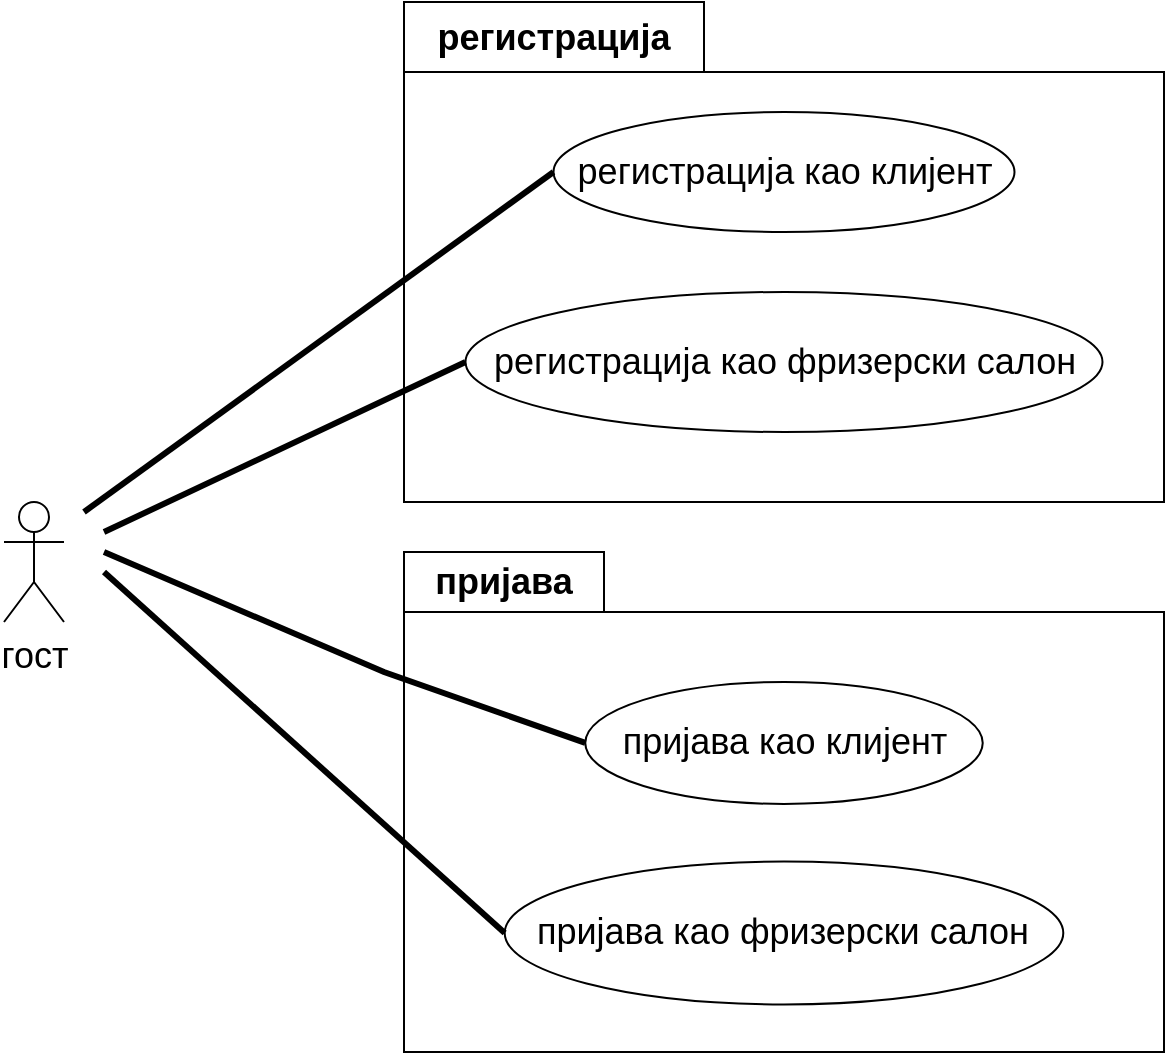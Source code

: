 <mxfile version="28.2.5">
  <diagram name="Page-1" id="Z6euC-GC6ZMElodOfMUQ">
    <mxGraphModel dx="1042" dy="626" grid="1" gridSize="10" guides="1" tooltips="1" connect="1" arrows="1" fold="1" page="1" pageScale="1" pageWidth="1100" pageHeight="850" math="0" shadow="0">
      <root>
        <mxCell id="0" />
        <mxCell id="1" parent="0" />
        <mxCell id="oVr7HtLfK873z-QmrlRd-5" value="&lt;font style=&quot;font-size: 18px;&quot;&gt;гост&lt;/font&gt;" style="shape=umlActor;verticalLabelPosition=bottom;verticalAlign=top;html=1;" parent="1" vertex="1">
          <mxGeometry x="260" y="365" width="30" height="60" as="geometry" />
        </mxCell>
        <mxCell id="oVr7HtLfK873z-QmrlRd-17" value="&lt;font style=&quot;font-size: 18px;&quot;&gt;пријава&lt;/font&gt;" style="shape=folder;fontStyle=1;tabWidth=100;tabHeight=30;tabPosition=left;html=1;boundedLbl=1;labelInHeader=1;container=1;collapsible=0;whiteSpace=wrap;" parent="1" vertex="1">
          <mxGeometry x="460" y="390" width="380" height="250" as="geometry" />
        </mxCell>
        <mxCell id="oVr7HtLfK873z-QmrlRd-18" value="" style="html=1;strokeColor=none;resizeWidth=1;resizeHeight=1;fillColor=none;part=1;connectable=0;allowArrows=0;deletable=0;whiteSpace=wrap;" parent="oVr7HtLfK873z-QmrlRd-17" vertex="1">
          <mxGeometry width="380" height="175" relative="1" as="geometry">
            <mxPoint y="30" as="offset" />
          </mxGeometry>
        </mxCell>
        <mxCell id="oVr7HtLfK873z-QmrlRd-15" value="&lt;font style=&quot;font-size: 18px;&quot;&gt;пријава као клијент&lt;/font&gt;" style="ellipse;whiteSpace=wrap;html=1;" parent="oVr7HtLfK873z-QmrlRd-17" vertex="1">
          <mxGeometry x="90.635" y="65" width="198.73" height="60.95" as="geometry" />
        </mxCell>
        <mxCell id="oVr7HtLfK873z-QmrlRd-16" value="&lt;font style=&quot;font-size: 18px;&quot;&gt;пријава као фризерски салон&lt;/font&gt;" style="ellipse;whiteSpace=wrap;html=1;" parent="oVr7HtLfK873z-QmrlRd-17" vertex="1">
          <mxGeometry x="50.355" y="154.76" width="279.29" height="71.43" as="geometry" />
        </mxCell>
        <mxCell id="oVr7HtLfK873z-QmrlRd-19" value="&lt;font style=&quot;font-size: 18px;&quot;&gt;регистрација&lt;/font&gt;" style="shape=folder;fontStyle=1;tabWidth=150;tabHeight=35;tabPosition=left;html=1;boundedLbl=1;labelInHeader=1;container=1;collapsible=0;whiteSpace=wrap;" parent="1" vertex="1">
          <mxGeometry x="460" y="115" width="380" height="250" as="geometry" />
        </mxCell>
        <mxCell id="oVr7HtLfK873z-QmrlRd-20" value="" style="html=1;strokeColor=none;resizeWidth=1;resizeHeight=1;fillColor=none;part=1;connectable=0;allowArrows=0;deletable=0;whiteSpace=wrap;" parent="oVr7HtLfK873z-QmrlRd-19" vertex="1">
          <mxGeometry width="370" height="224.138" relative="1" as="geometry">
            <mxPoint y="30" as="offset" />
          </mxGeometry>
        </mxCell>
        <mxCell id="oVr7HtLfK873z-QmrlRd-12" value="&lt;font style=&quot;font-size: 18px;&quot;&gt;регистрација као клијент&lt;/font&gt;" style="ellipse;whiteSpace=wrap;html=1;" parent="oVr7HtLfK873z-QmrlRd-19" vertex="1">
          <mxGeometry x="74.75" y="55" width="230.5" height="60" as="geometry" />
        </mxCell>
        <mxCell id="oVr7HtLfK873z-QmrlRd-13" value="&lt;font style=&quot;font-size: 18px;&quot;&gt;регистрација као фризерски салон&lt;/font&gt;" style="ellipse;whiteSpace=wrap;html=1;" parent="oVr7HtLfK873z-QmrlRd-19" vertex="1">
          <mxGeometry x="30.75" y="145" width="318.5" height="70" as="geometry" />
        </mxCell>
        <mxCell id="oVr7HtLfK873z-QmrlRd-21" value="" style="endArrow=none;startArrow=none;endFill=0;startFill=0;endSize=8;html=1;verticalAlign=bottom;labelBackgroundColor=none;strokeWidth=3;rounded=0;entryX=0;entryY=0.5;entryDx=0;entryDy=0;" parent="1" target="oVr7HtLfK873z-QmrlRd-12" edge="1">
          <mxGeometry width="160" relative="1" as="geometry">
            <mxPoint x="300" y="370" as="sourcePoint" />
            <mxPoint x="380" y="285" as="targetPoint" />
          </mxGeometry>
        </mxCell>
        <mxCell id="oVr7HtLfK873z-QmrlRd-22" value="" style="endArrow=none;startArrow=none;endFill=0;startFill=0;endSize=8;html=1;verticalAlign=bottom;labelBackgroundColor=none;strokeWidth=3;rounded=0;entryX=0;entryY=0.5;entryDx=0;entryDy=0;" parent="1" target="oVr7HtLfK873z-QmrlRd-13" edge="1">
          <mxGeometry width="160" relative="1" as="geometry">
            <mxPoint x="310" y="380" as="sourcePoint" />
            <mxPoint x="790" y="415" as="targetPoint" />
          </mxGeometry>
        </mxCell>
        <mxCell id="oVr7HtLfK873z-QmrlRd-23" value="" style="endArrow=none;startArrow=none;endFill=0;startFill=0;endSize=8;html=1;verticalAlign=bottom;labelBackgroundColor=none;strokeWidth=3;rounded=0;entryX=0;entryY=0.5;entryDx=0;entryDy=0;" parent="1" target="oVr7HtLfK873z-QmrlRd-15" edge="1">
          <mxGeometry width="160" relative="1" as="geometry">
            <mxPoint x="310" y="390" as="sourcePoint" />
            <mxPoint x="790" y="415" as="targetPoint" />
            <Array as="points">
              <mxPoint x="450" y="450" />
            </Array>
          </mxGeometry>
        </mxCell>
        <mxCell id="oVr7HtLfK873z-QmrlRd-24" value="" style="endArrow=none;startArrow=none;endFill=0;startFill=0;endSize=8;html=1;verticalAlign=bottom;labelBackgroundColor=none;strokeWidth=3;rounded=0;entryX=0;entryY=0.5;entryDx=0;entryDy=0;" parent="1" target="oVr7HtLfK873z-QmrlRd-16" edge="1">
          <mxGeometry width="160" relative="1" as="geometry">
            <mxPoint x="310" y="400" as="sourcePoint" />
            <mxPoint x="790" y="415" as="targetPoint" />
          </mxGeometry>
        </mxCell>
      </root>
    </mxGraphModel>
  </diagram>
</mxfile>
